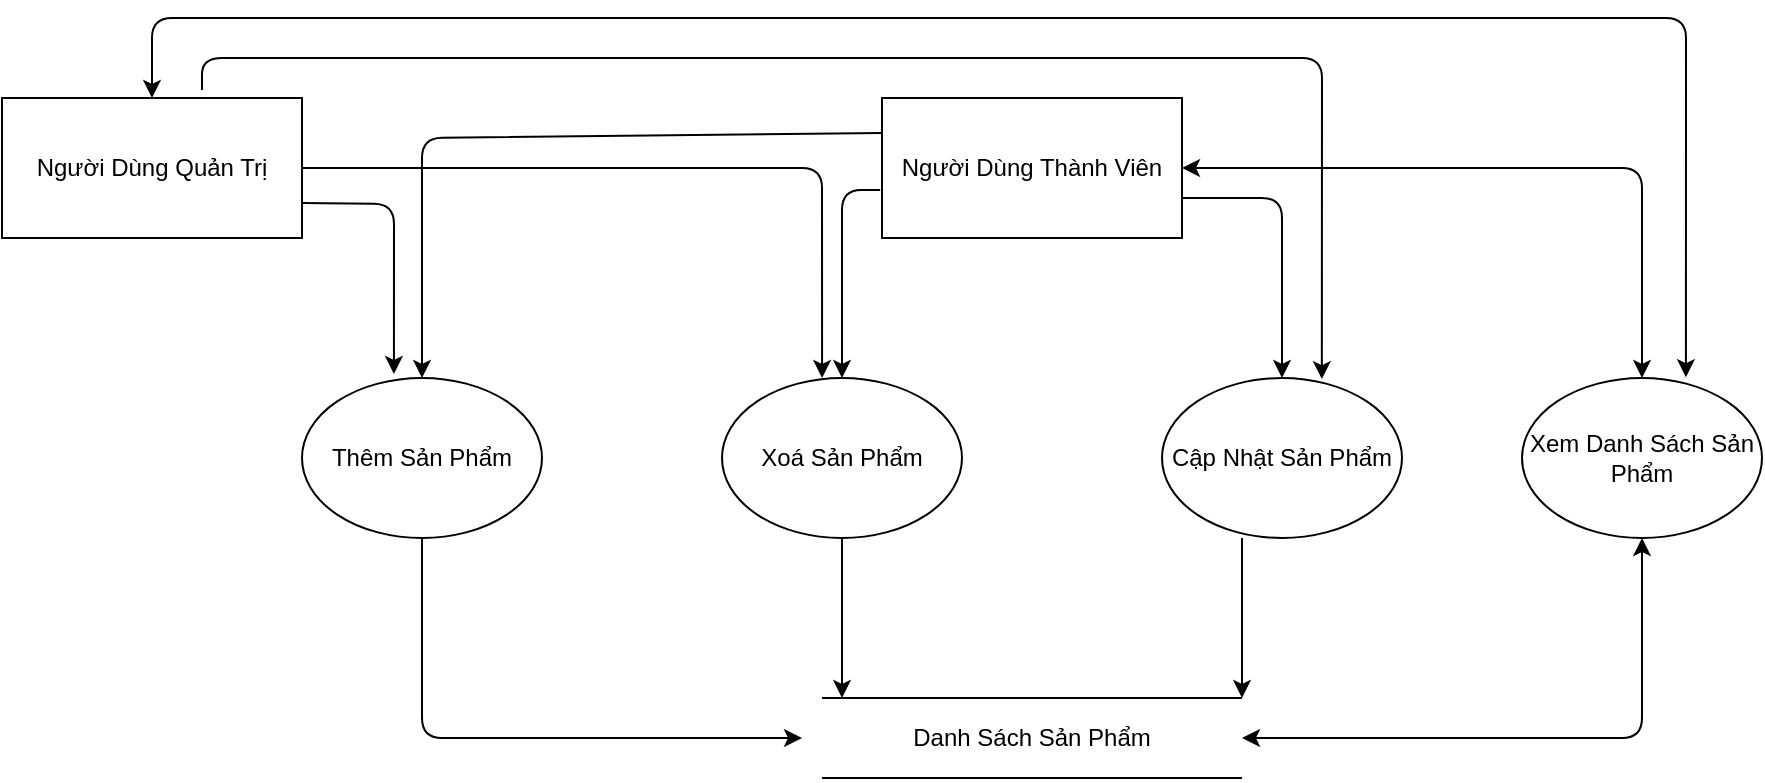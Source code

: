 <mxfile version="13.9.7" type="device"><diagram id="1jHpxjmyNy9Hb_5Lm6Ym" name="Page-1"><mxGraphModel dx="1695" dy="1630" grid="1" gridSize="10" guides="1" tooltips="1" connect="1" arrows="1" fold="1" page="1" pageScale="1" pageWidth="827" pageHeight="1169" math="0" shadow="0"><root><mxCell id="0"/><mxCell id="1" parent="0"/><mxCell id="mXNDSDdeblQdyTRIlrRe-1" value="Người Dùng Thành Viên" style="rounded=0;whiteSpace=wrap;html=1;" parent="1" vertex="1"><mxGeometry x="370" y="40" width="150" height="70" as="geometry"/></mxCell><mxCell id="mXNDSDdeblQdyTRIlrRe-2" value="Thêm Sản Phẩm" style="ellipse;whiteSpace=wrap;html=1;" parent="1" vertex="1"><mxGeometry x="80" y="180" width="120" height="80" as="geometry"/></mxCell><mxCell id="mXNDSDdeblQdyTRIlrRe-3" value="Xoá Sản Phẩm" style="ellipse;whiteSpace=wrap;html=1;" parent="1" vertex="1"><mxGeometry x="290" y="180" width="120" height="80" as="geometry"/></mxCell><mxCell id="mXNDSDdeblQdyTRIlrRe-4" value="Cập Nhật Sản Phẩm" style="ellipse;whiteSpace=wrap;html=1;" parent="1" vertex="1"><mxGeometry x="510" y="180" width="120" height="80" as="geometry"/></mxCell><mxCell id="mXNDSDdeblQdyTRIlrRe-5" value="Xem Danh Sách Sản Phẩm" style="ellipse;whiteSpace=wrap;html=1;" parent="1" vertex="1"><mxGeometry x="690" y="180" width="120" height="80" as="geometry"/></mxCell><mxCell id="mXNDSDdeblQdyTRIlrRe-6" value="" style="endArrow=classic;html=1;entryX=0.5;entryY=0;entryDx=0;entryDy=0;exitX=0;exitY=0.25;exitDx=0;exitDy=0;" parent="1" source="mXNDSDdeblQdyTRIlrRe-1" target="mXNDSDdeblQdyTRIlrRe-2" edge="1"><mxGeometry width="50" height="50" relative="1" as="geometry"><mxPoint x="160" y="160" as="sourcePoint"/><mxPoint x="210" y="110" as="targetPoint"/><Array as="points"><mxPoint x="140" y="60"/></Array></mxGeometry></mxCell><mxCell id="mXNDSDdeblQdyTRIlrRe-8" value="" style="endArrow=none;html=1;" parent="1" edge="1"><mxGeometry width="50" height="50" relative="1" as="geometry"><mxPoint x="340" y="380" as="sourcePoint"/><mxPoint x="550" y="380" as="targetPoint"/></mxGeometry></mxCell><mxCell id="mXNDSDdeblQdyTRIlrRe-9" value="" style="endArrow=none;html=1;" parent="1" edge="1"><mxGeometry width="50" height="50" relative="1" as="geometry"><mxPoint x="340" y="340" as="sourcePoint"/><mxPoint x="550" y="340" as="targetPoint"/></mxGeometry></mxCell><mxCell id="mXNDSDdeblQdyTRIlrRe-10" value="Danh Sách Sản Phẩm " style="text;html=1;strokeColor=none;fillColor=none;align=center;verticalAlign=middle;whiteSpace=wrap;rounded=0;" parent="1" vertex="1"><mxGeometry x="360" y="350" width="170" height="20" as="geometry"/></mxCell><mxCell id="mXNDSDdeblQdyTRIlrRe-11" value="" style="endArrow=classic;html=1;exitX=0.5;exitY=1;exitDx=0;exitDy=0;" parent="1" source="mXNDSDdeblQdyTRIlrRe-2" edge="1"><mxGeometry width="50" height="50" relative="1" as="geometry"><mxPoint x="160" y="360" as="sourcePoint"/><mxPoint x="330" y="360" as="targetPoint"/><Array as="points"><mxPoint x="140" y="360"/></Array></mxGeometry></mxCell><mxCell id="mXNDSDdeblQdyTRIlrRe-12" value="" style="endArrow=classic;html=1;exitX=-0.006;exitY=0.657;exitDx=0;exitDy=0;exitPerimeter=0;" parent="1" source="mXNDSDdeblQdyTRIlrRe-1" target="mXNDSDdeblQdyTRIlrRe-3" edge="1"><mxGeometry width="50" height="50" relative="1" as="geometry"><mxPoint x="290" y="160" as="sourcePoint"/><mxPoint x="340" y="110" as="targetPoint"/><Array as="points"><mxPoint x="350" y="86"/></Array></mxGeometry></mxCell><mxCell id="mXNDSDdeblQdyTRIlrRe-13" value="" style="endArrow=classic;html=1;" parent="1" target="mXNDSDdeblQdyTRIlrRe-4" edge="1"><mxGeometry width="50" height="50" relative="1" as="geometry"><mxPoint x="520" y="90" as="sourcePoint"/><mxPoint x="510" y="160" as="targetPoint"/><Array as="points"><mxPoint x="570" y="90"/></Array></mxGeometry></mxCell><mxCell id="mXNDSDdeblQdyTRIlrRe-14" value="" style="endArrow=classic;startArrow=classic;html=1;exitX=1;exitY=0.5;exitDx=0;exitDy=0;entryX=0.5;entryY=0;entryDx=0;entryDy=0;" parent="1" source="mXNDSDdeblQdyTRIlrRe-1" target="mXNDSDdeblQdyTRIlrRe-5" edge="1"><mxGeometry width="50" height="50" relative="1" as="geometry"><mxPoint x="640" y="70" as="sourcePoint"/><mxPoint x="760" y="170" as="targetPoint"/><Array as="points"><mxPoint x="750" y="75"/></Array></mxGeometry></mxCell><mxCell id="mXNDSDdeblQdyTRIlrRe-15" value="" style="endArrow=classic;startArrow=classic;html=1;entryX=0.5;entryY=1;entryDx=0;entryDy=0;" parent="1" target="mXNDSDdeblQdyTRIlrRe-5" edge="1"><mxGeometry width="50" height="50" relative="1" as="geometry"><mxPoint x="550" y="360" as="sourcePoint"/><mxPoint x="680" y="280" as="targetPoint"/><Array as="points"><mxPoint x="750" y="360"/></Array></mxGeometry></mxCell><mxCell id="mXNDSDdeblQdyTRIlrRe-16" value="" style="endArrow=classic;html=1;exitX=0.5;exitY=1;exitDx=0;exitDy=0;" parent="1" source="mXNDSDdeblQdyTRIlrRe-3" edge="1"><mxGeometry width="50" height="50" relative="1" as="geometry"><mxPoint x="380" y="320" as="sourcePoint"/><mxPoint x="350" y="340" as="targetPoint"/></mxGeometry></mxCell><mxCell id="mXNDSDdeblQdyTRIlrRe-17" value="" style="endArrow=classic;html=1;" parent="1" edge="1"><mxGeometry width="50" height="50" relative="1" as="geometry"><mxPoint x="550" y="260" as="sourcePoint"/><mxPoint x="550" y="340" as="targetPoint"/></mxGeometry></mxCell><mxCell id="mXNDSDdeblQdyTRIlrRe-25" value="Người Dùng Quản Trị" style="rounded=0;whiteSpace=wrap;html=1;" parent="1" vertex="1"><mxGeometry x="-70" y="40" width="150" height="70" as="geometry"/></mxCell><mxCell id="ng079Tsv4dADGoUWAipw-1" value="" style="endArrow=classic;html=1;entryX=0.383;entryY=-0.025;entryDx=0;entryDy=0;entryPerimeter=0;exitX=1;exitY=0.75;exitDx=0;exitDy=0;" parent="1" source="mXNDSDdeblQdyTRIlrRe-25" target="mXNDSDdeblQdyTRIlrRe-2" edge="1"><mxGeometry width="50" height="50" relative="1" as="geometry"><mxPoint x="50" y="180" as="sourcePoint"/><mxPoint x="100" y="130" as="targetPoint"/><Array as="points"><mxPoint x="126" y="93"/></Array></mxGeometry></mxCell><mxCell id="ng079Tsv4dADGoUWAipw-3" value="" style="endArrow=classic;html=1;exitX=1;exitY=0.5;exitDx=0;exitDy=0;entryX=0.417;entryY=0;entryDx=0;entryDy=0;entryPerimeter=0;" parent="1" source="mXNDSDdeblQdyTRIlrRe-25" target="mXNDSDdeblQdyTRIlrRe-3" edge="1"><mxGeometry width="50" height="50" relative="1" as="geometry"><mxPoint x="170" y="130" as="sourcePoint"/><mxPoint x="220" y="80" as="targetPoint"/><Array as="points"><mxPoint x="340" y="75"/></Array></mxGeometry></mxCell><mxCell id="ng079Tsv4dADGoUWAipw-4" style="edgeStyle=orthogonalEdgeStyle;rounded=0;orthogonalLoop=1;jettySize=auto;html=1;exitX=0.5;exitY=1;exitDx=0;exitDy=0;" parent="1" edge="1"><mxGeometry relative="1" as="geometry"><mxPoint x="304.5" y="120" as="sourcePoint"/><mxPoint x="304.5" y="120" as="targetPoint"/></mxGeometry></mxCell><mxCell id="ng079Tsv4dADGoUWAipw-5" value="" style="endArrow=classic;html=1;entryX=0.666;entryY=0.007;entryDx=0;entryDy=0;entryPerimeter=0;" parent="1" target="mXNDSDdeblQdyTRIlrRe-4" edge="1"><mxGeometry width="50" height="50" relative="1" as="geometry"><mxPoint x="30" y="36" as="sourcePoint"/><mxPoint x="595" y="183" as="targetPoint"/><Array as="points"><mxPoint x="30" y="20"/><mxPoint x="590" y="20"/></Array></mxGeometry></mxCell><mxCell id="ng079Tsv4dADGoUWAipw-7" value="" style="endArrow=classic;startArrow=classic;html=1;entryX=0.683;entryY=-0.005;entryDx=0;entryDy=0;entryPerimeter=0;" parent="1" source="mXNDSDdeblQdyTRIlrRe-25" target="mXNDSDdeblQdyTRIlrRe-5" edge="1"><mxGeometry width="50" height="50" relative="1" as="geometry"><mxPoint x="5" y="19.289" as="sourcePoint"/><mxPoint x="790" y="-10" as="targetPoint"/><Array as="points"><mxPoint x="5"/><mxPoint x="772"/></Array></mxGeometry></mxCell></root></mxGraphModel></diagram></mxfile>